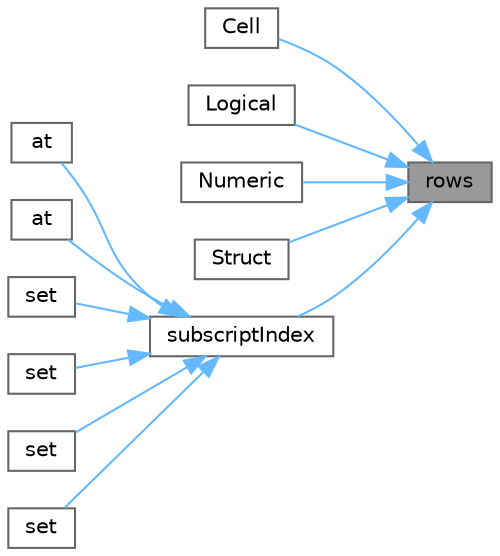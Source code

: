 digraph "rows"
{
 // LATEX_PDF_SIZE
  bgcolor="transparent";
  edge [fontname=Helvetica,fontsize=10,labelfontname=Helvetica,labelfontsize=10];
  node [fontname=Helvetica,fontsize=10,shape=box,height=0.2,width=0.4];
  rankdir="RL";
  Node1 [id="Node000001",label="rows",height=0.2,width=0.4,color="gray40", fillcolor="grey60", style="filled", fontcolor="black",tooltip="Number of rows in an array."];
  Node1 -> Node2 [id="edge1_Node000001_Node000002",dir="back",color="steelblue1",style="solid",tooltip=" "];
  Node2 [id="Node000002",label="Cell",height=0.2,width=0.4,color="grey40", fillcolor="white", style="filled",URL="$classmexplus_1_1_mx_array.html#ac5cac274923bb855756d142065b9da16",tooltip="Create a new cell matrix."];
  Node1 -> Node3 [id="edge2_Node000001_Node000003",dir="back",color="steelblue1",style="solid",tooltip=" "];
  Node3 [id="Node000003",label="Logical",height=0.2,width=0.4,color="grey40", fillcolor="white", style="filled",URL="$classmexplus_1_1_mx_array.html#a26bda86f5679bcb350dbd7f904955a7c",tooltip="Create a new logical matrix."];
  Node1 -> Node4 [id="edge3_Node000001_Node000004",dir="back",color="steelblue1",style="solid",tooltip=" "];
  Node4 [id="Node000004",label="Numeric",height=0.2,width=0.4,color="grey40", fillcolor="white", style="filled",URL="$classmexplus_1_1_mx_array.html#adb8ca07eb34847551eb1d81fa81cdae2",tooltip="Create a new numeric (real or complex) matrix."];
  Node1 -> Node5 [id="edge4_Node000001_Node000005",dir="back",color="steelblue1",style="solid",tooltip=" "];
  Node5 [id="Node000005",label="Struct",height=0.2,width=0.4,color="grey40", fillcolor="white", style="filled",URL="$classmexplus_1_1_mx_array.html#ab8827a6364e449dba6597c7db61b980d",tooltip="Generic constructor for a struct matrix."];
  Node1 -> Node6 [id="edge5_Node000001_Node000006",dir="back",color="steelblue1",style="solid",tooltip=" "];
  Node6 [id="Node000006",label="subscriptIndex",height=0.2,width=0.4,color="grey40", fillcolor="white", style="filled",URL="$classmexplus_1_1_mx_array.html#a29a822fd7ea3936f2eafe08e5d9cbb3d",tooltip="Offset from first element to desired element."];
  Node6 -> Node7 [id="edge6_Node000006_Node000007",dir="back",color="steelblue1",style="solid",tooltip=" "];
  Node7 [id="Node000007",label="at",height=0.2,width=0.4,color="grey40", fillcolor="white", style="filled",URL="$classmexplus_1_1_mx_array.html#a742ff926dcde091982fa0e491e3531d5",tooltip="Template for element accessor."];
  Node6 -> Node8 [id="edge7_Node000006_Node000008",dir="back",color="steelblue1",style="solid",tooltip=" "];
  Node8 [id="Node000008",label="at",height=0.2,width=0.4,color="grey40", fillcolor="white", style="filled",URL="$classmexplus_1_1_mx_array.html#a725bbbbea483b453bc97a39eb99e26b3",tooltip="Template for element accessor."];
  Node6 -> Node9 [id="edge8_Node000006_Node000009",dir="back",color="steelblue1",style="solid",tooltip=" "];
  Node9 [id="Node000009",label="set",height=0.2,width=0.4,color="grey40", fillcolor="white", style="filled",URL="$classmexplus_1_1_mx_array.html#a5c48fa103ba2759af7bd97c8233b31ca",tooltip="Template for element write accessor."];
  Node6 -> Node10 [id="edge9_Node000006_Node000010",dir="back",color="steelblue1",style="solid",tooltip=" "];
  Node10 [id="Node000010",label="set",height=0.2,width=0.4,color="grey40", fillcolor="white", style="filled",URL="$classmexplus_1_1_mx_array.html#a7abc7f7cc748ab6bbfbe6230d316bbb3",tooltip="Cell element write accessor."];
  Node6 -> Node11 [id="edge10_Node000006_Node000011",dir="back",color="steelblue1",style="solid",tooltip=" "];
  Node11 [id="Node000011",label="set",height=0.2,width=0.4,color="grey40", fillcolor="white", style="filled",URL="$classmexplus_1_1_mx_array.html#acbff5d4fe0f3636143147b8216dd40b4",tooltip="Template for element write accessor."];
  Node6 -> Node12 [id="edge11_Node000006_Node000012",dir="back",color="steelblue1",style="solid",tooltip=" "];
  Node12 [id="Node000012",label="set",height=0.2,width=0.4,color="grey40", fillcolor="white", style="filled",URL="$classmexplus_1_1_mx_array.html#a9a6ae3a7487c8d8ceb0a49bd3c446c89",tooltip="Cell element write accessor."];
}
